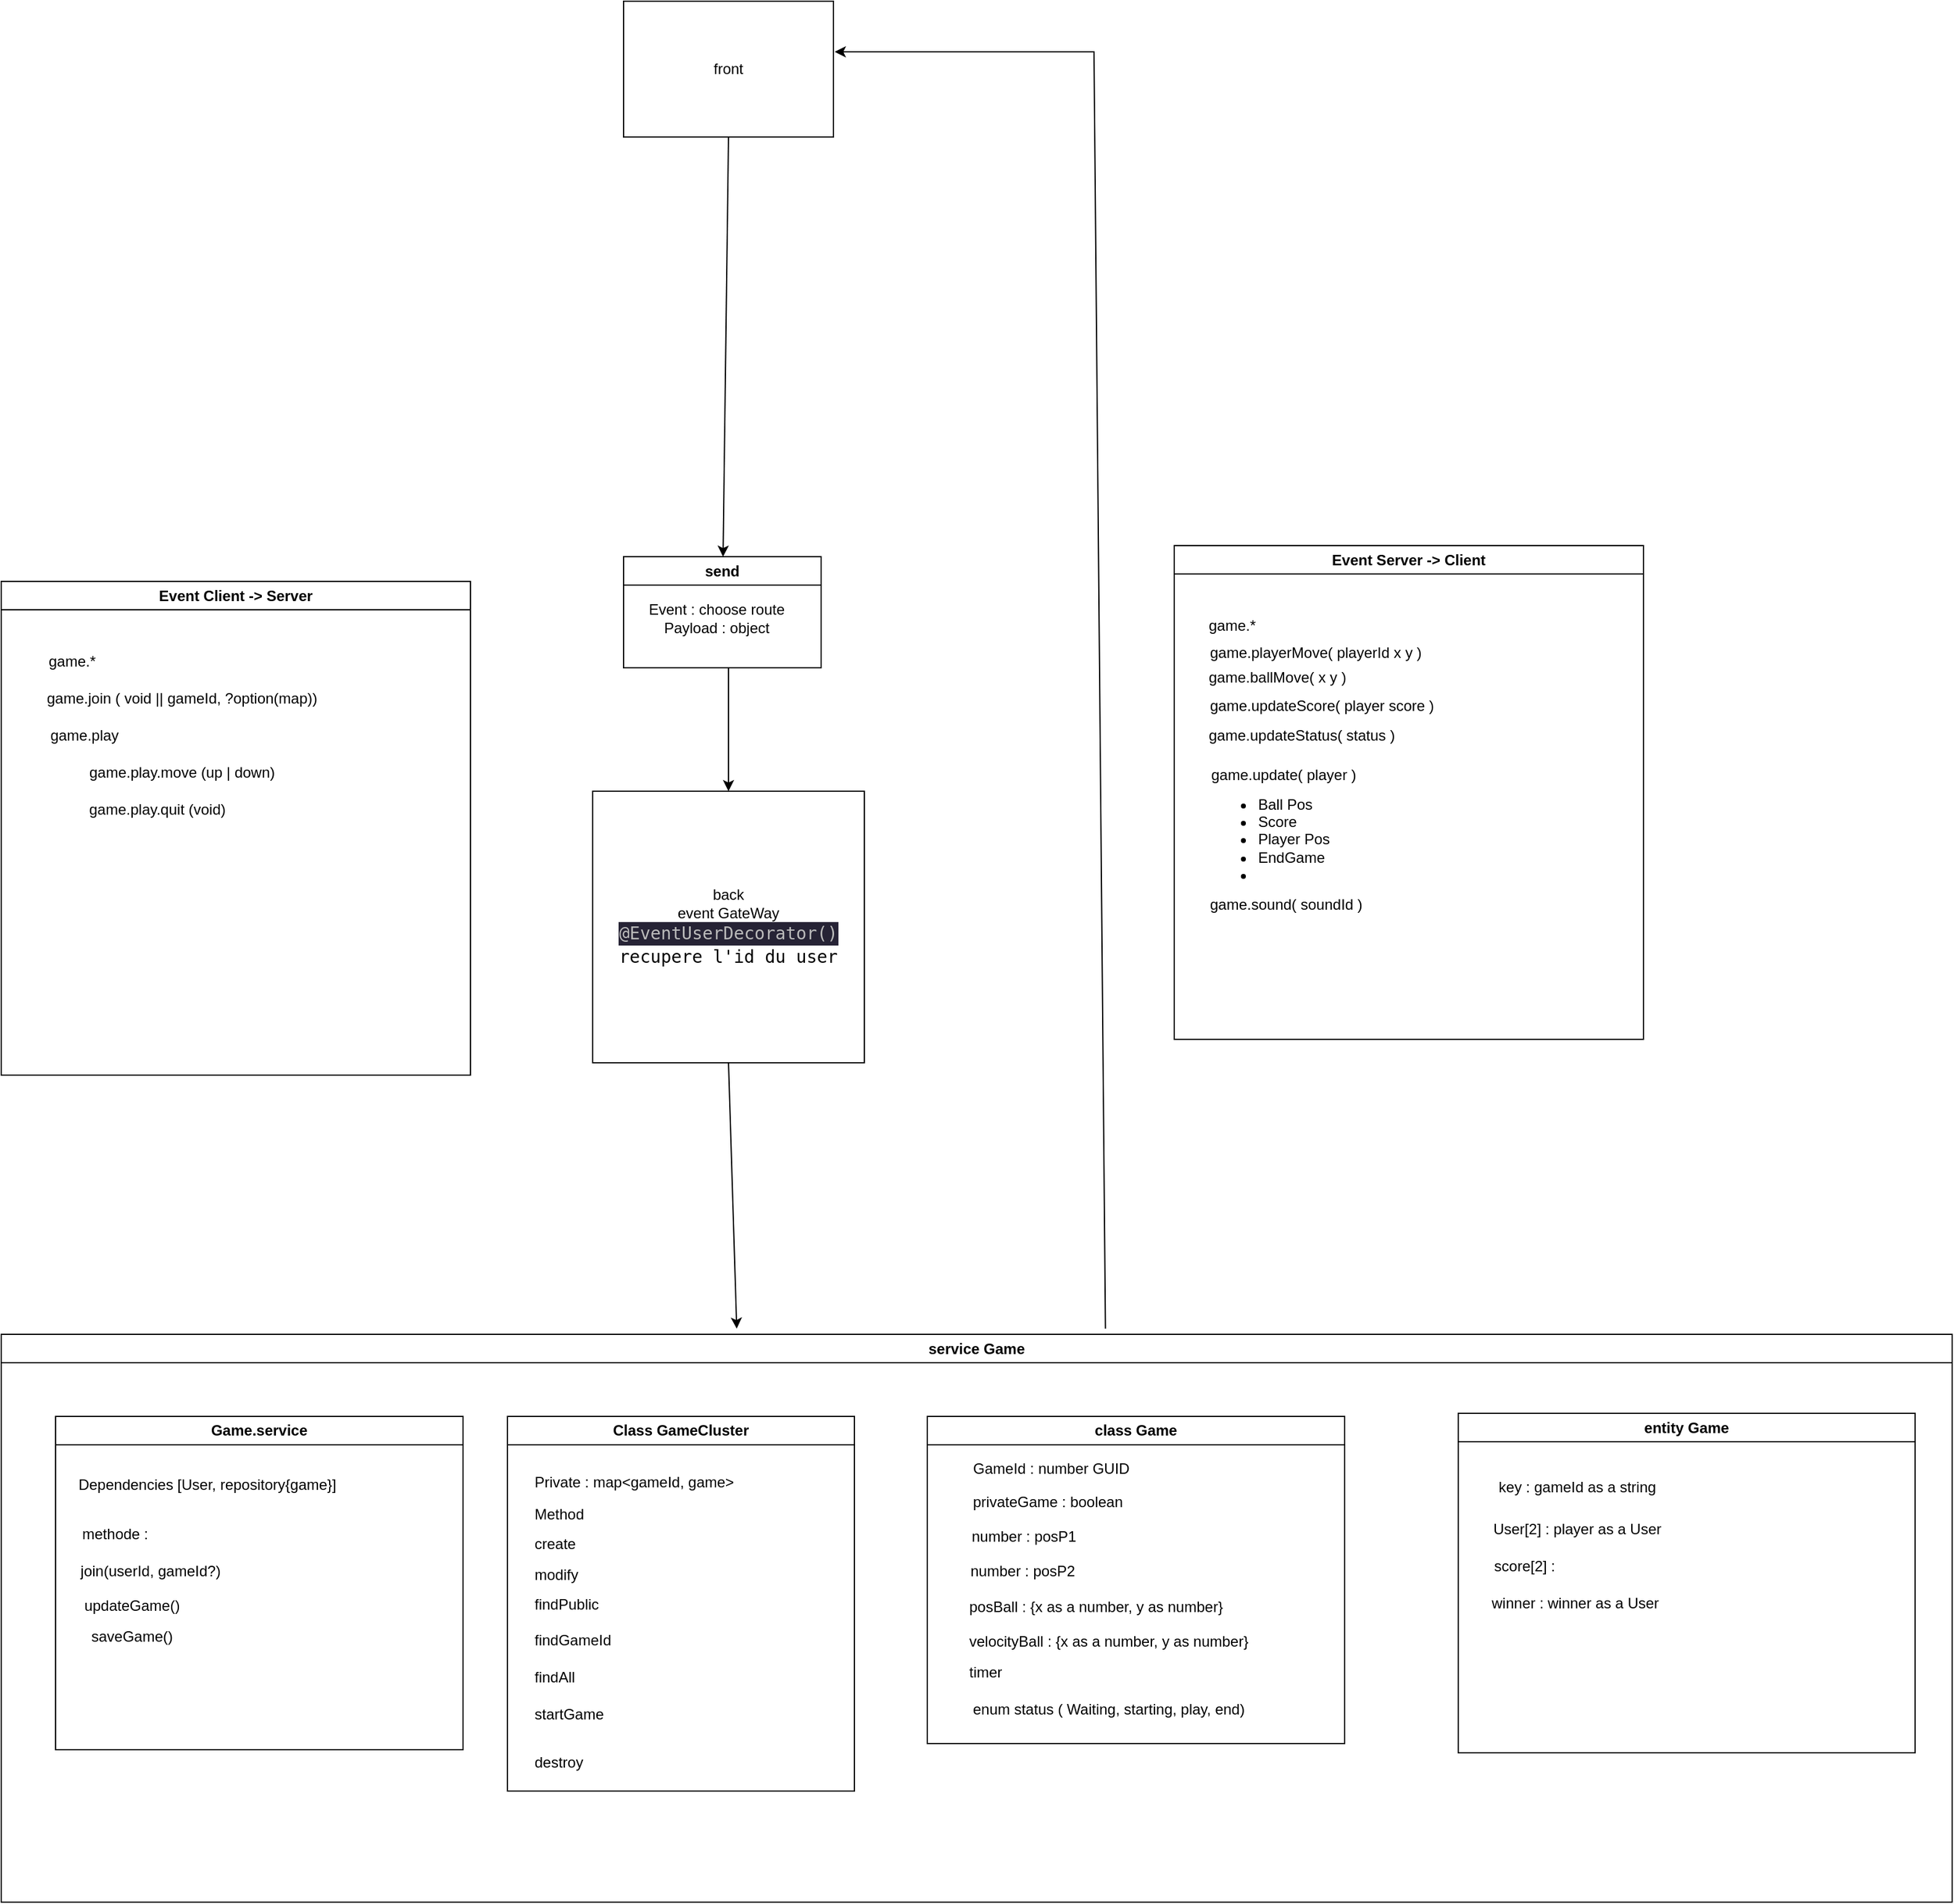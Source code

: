 <mxfile version="21.1.4" type="github">
  <diagram name="Page-1" id="fkJfNyNkWkKWQ3kY6hYl">
    <mxGraphModel dx="988" dy="1721" grid="1" gridSize="10" guides="1" tooltips="1" connect="1" arrows="1" fold="1" page="1" pageScale="1" pageWidth="827" pageHeight="1169" math="0" shadow="0">
      <root>
        <mxCell id="0" />
        <mxCell id="1" parent="0" />
        <mxCell id="iQ9Q4hPy6sdmXpYKyvZ4-1" value="front" style="rounded=0;whiteSpace=wrap;html=1;" parent="1" vertex="1">
          <mxGeometry x="544" y="-270" width="170" height="110" as="geometry" />
        </mxCell>
        <mxCell id="iQ9Q4hPy6sdmXpYKyvZ4-2" value="back&lt;br&gt;event GateWay&lt;br&gt;&lt;div style=&quot;color: rgb(187, 187, 187); background-color: rgb(38, 35, 53); font-family: &amp;quot;Droid Sans Mono&amp;quot;, &amp;quot;monospace&amp;quot;, monospace; font-size: 14px; line-height: 19px;&quot;&gt;@EventUserDecorator()&lt;/div&gt;&lt;div style=&quot;font-family: &amp;quot;Droid Sans Mono&amp;quot;, &amp;quot;monospace&amp;quot;, monospace; font-size: 14px; line-height: 19px;&quot;&gt;&lt;span style=&quot;background-color: rgb(255, 255, 255);&quot;&gt;recupere l&#39;id du user&lt;/span&gt;&lt;/div&gt;" style="whiteSpace=wrap;html=1;aspect=fixed;" parent="1" vertex="1">
          <mxGeometry x="519" y="370" width="220" height="220" as="geometry" />
        </mxCell>
        <mxCell id="iQ9Q4hPy6sdmXpYKyvZ4-5" value="" style="endArrow=classic;html=1;rounded=0;entryX=0.5;entryY=0;entryDx=0;entryDy=0;" parent="1" target="iQ9Q4hPy6sdmXpYKyvZ4-2" edge="1">
          <mxGeometry width="50" height="50" relative="1" as="geometry">
            <mxPoint x="629" y="270" as="sourcePoint" />
            <mxPoint x="620" y="570" as="targetPoint" />
          </mxGeometry>
        </mxCell>
        <mxCell id="iQ9Q4hPy6sdmXpYKyvZ4-7" value="send" style="swimlane;whiteSpace=wrap;html=1;" parent="1" vertex="1">
          <mxGeometry x="544" y="180" width="160" height="90" as="geometry" />
        </mxCell>
        <mxCell id="iQ9Q4hPy6sdmXpYKyvZ4-9" value="Event : choose route&lt;br&gt;Payload : object" style="text;html=1;align=center;verticalAlign=middle;resizable=0;points=[];autosize=1;strokeColor=none;fillColor=none;" parent="iQ9Q4hPy6sdmXpYKyvZ4-7" vertex="1">
          <mxGeometry x="10" y="30" width="130" height="40" as="geometry" />
        </mxCell>
        <mxCell id="iQ9Q4hPy6sdmXpYKyvZ4-12" value="Event Client -&amp;gt; Server" style="swimlane;whiteSpace=wrap;html=1;" parent="1" vertex="1">
          <mxGeometry x="40" y="200" width="380" height="400" as="geometry" />
        </mxCell>
        <mxCell id="iQ9Q4hPy6sdmXpYKyvZ4-15" value="game.*" style="text;html=1;align=center;verticalAlign=middle;resizable=0;points=[];autosize=1;strokeColor=none;fillColor=none;" parent="iQ9Q4hPy6sdmXpYKyvZ4-12" vertex="1">
          <mxGeometry x="27" y="50" width="60" height="30" as="geometry" />
        </mxCell>
        <mxCell id="iQ9Q4hPy6sdmXpYKyvZ4-19" value="game.join ( void || gameId, ?option(map))" style="text;html=1;align=center;verticalAlign=middle;resizable=0;points=[];autosize=1;strokeColor=none;fillColor=none;" parent="iQ9Q4hPy6sdmXpYKyvZ4-12" vertex="1">
          <mxGeometry x="26" y="80" width="240" height="30" as="geometry" />
        </mxCell>
        <mxCell id="iQ9Q4hPy6sdmXpYKyvZ4-21" value="game.play" style="text;html=1;align=center;verticalAlign=middle;resizable=0;points=[];autosize=1;strokeColor=none;fillColor=none;" parent="iQ9Q4hPy6sdmXpYKyvZ4-12" vertex="1">
          <mxGeometry x="27" y="110" width="80" height="30" as="geometry" />
        </mxCell>
        <mxCell id="iQ9Q4hPy6sdmXpYKyvZ4-22" value="game.play.move (up | down)" style="text;html=1;align=center;verticalAlign=middle;resizable=0;points=[];autosize=1;strokeColor=none;fillColor=none;" parent="iQ9Q4hPy6sdmXpYKyvZ4-12" vertex="1">
          <mxGeometry x="61" y="140" width="170" height="30" as="geometry" />
        </mxCell>
        <mxCell id="iQ9Q4hPy6sdmXpYKyvZ4-23" value="game.play.quit (void)" style="text;html=1;align=center;verticalAlign=middle;resizable=0;points=[];autosize=1;strokeColor=none;fillColor=none;" parent="iQ9Q4hPy6sdmXpYKyvZ4-12" vertex="1">
          <mxGeometry x="61" y="170" width="130" height="30" as="geometry" />
        </mxCell>
        <mxCell id="iQ9Q4hPy6sdmXpYKyvZ4-24" value="" style="endArrow=classic;html=1;rounded=0;exitX=0.5;exitY=1;exitDx=0;exitDy=0;entryX=0.377;entryY=-0.01;entryDx=0;entryDy=0;entryPerimeter=0;" parent="1" source="iQ9Q4hPy6sdmXpYKyvZ4-2" target="SIauwAjxDsFDXvZKgyOY-3" edge="1">
          <mxGeometry width="50" height="50" relative="1" as="geometry">
            <mxPoint x="570" y="680" as="sourcePoint" />
            <mxPoint x="540" y="800" as="targetPoint" />
          </mxGeometry>
        </mxCell>
        <mxCell id="iQ9Q4hPy6sdmXpYKyvZ4-79" value="" style="endArrow=classic;html=1;rounded=0;exitX=0.566;exitY=-0.01;exitDx=0;exitDy=0;exitPerimeter=0;" parent="1" edge="1" source="SIauwAjxDsFDXvZKgyOY-3">
          <mxGeometry width="50" height="50" relative="1" as="geometry">
            <mxPoint x="925" y="571" as="sourcePoint" />
            <mxPoint x="715" y="-229" as="targetPoint" />
            <Array as="points">
              <mxPoint x="925" y="-229" />
            </Array>
          </mxGeometry>
        </mxCell>
        <mxCell id="iQ9Q4hPy6sdmXpYKyvZ4-81" value="" style="endArrow=classic;html=1;rounded=0;exitX=0.5;exitY=1;exitDx=0;exitDy=0;" parent="1" source="iQ9Q4hPy6sdmXpYKyvZ4-1" target="iQ9Q4hPy6sdmXpYKyvZ4-7" edge="1">
          <mxGeometry width="50" height="50" relative="1" as="geometry">
            <mxPoint x="620" y="150" as="sourcePoint" />
            <mxPoint x="670" y="100" as="targetPoint" />
          </mxGeometry>
        </mxCell>
        <mxCell id="iQ9Q4hPy6sdmXpYKyvZ4-91" value="Event Server -&amp;gt; Client" style="swimlane;whiteSpace=wrap;html=1;" parent="1" vertex="1">
          <mxGeometry x="990" y="171" width="380" height="400" as="geometry" />
        </mxCell>
        <mxCell id="iQ9Q4hPy6sdmXpYKyvZ4-92" value="game.*" style="text;html=1;align=left;verticalAlign=middle;resizable=0;points=[];autosize=1;strokeColor=none;fillColor=none;" parent="iQ9Q4hPy6sdmXpYKyvZ4-91" vertex="1">
          <mxGeometry x="26" y="50" width="60" height="30" as="geometry" />
        </mxCell>
        <mxCell id="iQ9Q4hPy6sdmXpYKyvZ4-99" value="game.ballMove( x y )" style="text;html=1;align=left;verticalAlign=middle;resizable=0;points=[];autosize=1;strokeColor=none;fillColor=none;" parent="iQ9Q4hPy6sdmXpYKyvZ4-91" vertex="1">
          <mxGeometry x="26" y="92" width="130" height="30" as="geometry" />
        </mxCell>
        <mxCell id="iQ9Q4hPy6sdmXpYKyvZ4-102" value="&lt;ul&gt;&lt;li&gt;Ball Pos&lt;/li&gt;&lt;li&gt;Score&lt;/li&gt;&lt;li&gt;Player Pos&lt;/li&gt;&lt;li&gt;EndGame&lt;/li&gt;&lt;li&gt;&lt;br&gt;&lt;/li&gt;&lt;/ul&gt;" style="text;html=1;align=left;verticalAlign=middle;resizable=0;points=[];autosize=1;strokeColor=none;fillColor=none;" parent="iQ9Q4hPy6sdmXpYKyvZ4-91" vertex="1">
          <mxGeometry x="26" y="183" width="120" height="110" as="geometry" />
        </mxCell>
        <mxCell id="SIauwAjxDsFDXvZKgyOY-4" value="game.updateStatus( status )" style="text;html=1;align=left;verticalAlign=middle;resizable=0;points=[];autosize=1;strokeColor=none;fillColor=none;" vertex="1" parent="iQ9Q4hPy6sdmXpYKyvZ4-91">
          <mxGeometry x="26" y="139" width="170" height="30" as="geometry" />
        </mxCell>
        <mxCell id="iQ9Q4hPy6sdmXpYKyvZ4-98" value="game.playerMove( playerId x y )" style="text;html=1;align=left;verticalAlign=middle;resizable=0;points=[];autosize=1;strokeColor=none;fillColor=none;" parent="1" vertex="1">
          <mxGeometry x="1017" y="243" width="190" height="30" as="geometry" />
        </mxCell>
        <mxCell id="iQ9Q4hPy6sdmXpYKyvZ4-100" value="game.updateScore( player score )" style="text;html=1;align=left;verticalAlign=middle;resizable=0;points=[];autosize=1;strokeColor=none;fillColor=none;" parent="1" vertex="1">
          <mxGeometry x="1017" y="286" width="200" height="30" as="geometry" />
        </mxCell>
        <mxCell id="iQ9Q4hPy6sdmXpYKyvZ4-101" value="game.update( player )&lt;span style=&quot;white-space: pre;&quot;&gt; &lt;/span&gt;" style="text;html=1;align=left;verticalAlign=middle;resizable=0;points=[];autosize=1;strokeColor=none;fillColor=none;" parent="1" vertex="1">
          <mxGeometry x="1018" y="342" width="160" height="30" as="geometry" />
        </mxCell>
        <mxCell id="iQ9Q4hPy6sdmXpYKyvZ4-103" value="game.sound( soundId )&lt;span style=&quot;white-space: pre;&quot;&gt; &lt;/span&gt;" style="text;html=1;align=left;verticalAlign=middle;resizable=0;points=[];autosize=1;strokeColor=none;fillColor=none;" parent="1" vertex="1">
          <mxGeometry x="1017" y="447" width="160" height="30" as="geometry" />
        </mxCell>
        <mxCell id="SIauwAjxDsFDXvZKgyOY-3" value="service Game" style="swimlane;whiteSpace=wrap;html=1;" vertex="1" parent="1">
          <mxGeometry x="40" y="810" width="1580" height="460" as="geometry" />
        </mxCell>
        <mxCell id="iQ9Q4hPy6sdmXpYKyvZ4-30" value="Class GameCluster" style="swimlane;whiteSpace=wrap;html=1;startSize=23;" parent="SIauwAjxDsFDXvZKgyOY-3" vertex="1">
          <mxGeometry x="410" y="66.5" width="281" height="303.5" as="geometry" />
        </mxCell>
        <mxCell id="iQ9Q4hPy6sdmXpYKyvZ4-34" value="create" style="text;html=1;strokeColor=none;fillColor=none;align=left;verticalAlign=middle;whiteSpace=wrap;rounded=0;" parent="iQ9Q4hPy6sdmXpYKyvZ4-30" vertex="1">
          <mxGeometry x="20" y="88.5" width="60" height="30" as="geometry" />
        </mxCell>
        <mxCell id="iQ9Q4hPy6sdmXpYKyvZ4-36" value="modify" style="text;html=1;strokeColor=none;fillColor=none;align=left;verticalAlign=middle;whiteSpace=wrap;rounded=0;" parent="iQ9Q4hPy6sdmXpYKyvZ4-30" vertex="1">
          <mxGeometry x="20" y="113.5" width="60" height="30" as="geometry" />
        </mxCell>
        <mxCell id="iQ9Q4hPy6sdmXpYKyvZ4-37" value="findPublic" style="text;html=1;strokeColor=none;fillColor=none;align=left;verticalAlign=middle;whiteSpace=wrap;rounded=0;" parent="iQ9Q4hPy6sdmXpYKyvZ4-30" vertex="1">
          <mxGeometry x="20" y="137.5" width="60" height="29" as="geometry" />
        </mxCell>
        <mxCell id="iQ9Q4hPy6sdmXpYKyvZ4-38" value="findGameId" style="text;html=1;strokeColor=none;fillColor=none;align=left;verticalAlign=middle;whiteSpace=wrap;rounded=0;" parent="iQ9Q4hPy6sdmXpYKyvZ4-30" vertex="1">
          <mxGeometry x="20" y="166.5" width="60" height="30" as="geometry" />
        </mxCell>
        <mxCell id="iQ9Q4hPy6sdmXpYKyvZ4-39" value="destroy" style="text;html=1;strokeColor=none;fillColor=none;align=left;verticalAlign=middle;whiteSpace=wrap;rounded=0;" parent="iQ9Q4hPy6sdmXpYKyvZ4-30" vertex="1">
          <mxGeometry x="20" y="265" width="60" height="30" as="geometry" />
        </mxCell>
        <mxCell id="iQ9Q4hPy6sdmXpYKyvZ4-41" value="Method" style="text;html=1;strokeColor=none;fillColor=none;align=left;verticalAlign=middle;whiteSpace=wrap;rounded=0;" parent="iQ9Q4hPy6sdmXpYKyvZ4-30" vertex="1">
          <mxGeometry x="20" y="69.5" width="100" height="20" as="geometry" />
        </mxCell>
        <mxCell id="iQ9Q4hPy6sdmXpYKyvZ4-55" value="startGame" style="text;html=1;strokeColor=none;fillColor=none;align=left;verticalAlign=middle;whiteSpace=wrap;rounded=0;" parent="iQ9Q4hPy6sdmXpYKyvZ4-30" vertex="1">
          <mxGeometry x="20" y="226.5" width="60" height="30" as="geometry" />
        </mxCell>
        <mxCell id="iQ9Q4hPy6sdmXpYKyvZ4-62" value="Private : map&amp;lt;gameId, game&amp;gt;" style="text;html=1;strokeColor=none;fillColor=none;align=left;verticalAlign=middle;whiteSpace=wrap;rounded=0;" parent="iQ9Q4hPy6sdmXpYKyvZ4-30" vertex="1">
          <mxGeometry x="20" y="28" width="180" height="50" as="geometry" />
        </mxCell>
        <mxCell id="iQ9Q4hPy6sdmXpYKyvZ4-76" value="findAll" style="text;html=1;strokeColor=none;fillColor=none;align=left;verticalAlign=middle;whiteSpace=wrap;rounded=0;" parent="iQ9Q4hPy6sdmXpYKyvZ4-30" vertex="1">
          <mxGeometry x="20" y="196.5" width="60" height="30" as="geometry" />
        </mxCell>
        <mxCell id="iQ9Q4hPy6sdmXpYKyvZ4-4" value="Game.service" style="swimlane;whiteSpace=wrap;html=1;" parent="SIauwAjxDsFDXvZKgyOY-3" vertex="1">
          <mxGeometry x="44" y="66.5" width="330" height="270" as="geometry">
            <mxRectangle x="600" y="270" width="120" height="30" as="alternateBounds" />
          </mxGeometry>
        </mxCell>
        <mxCell id="iQ9Q4hPy6sdmXpYKyvZ4-28" value="methode :&amp;nbsp;" style="text;html=1;strokeColor=none;fillColor=none;align=center;verticalAlign=middle;whiteSpace=wrap;rounded=0;" parent="iQ9Q4hPy6sdmXpYKyvZ4-4" vertex="1">
          <mxGeometry x="20" y="80" width="60" height="30" as="geometry" />
        </mxCell>
        <mxCell id="iQ9Q4hPy6sdmXpYKyvZ4-33" value="Dependencies [User, repository{game}]" style="text;html=1;strokeColor=none;fillColor=none;align=center;verticalAlign=middle;whiteSpace=wrap;rounded=0;" parent="iQ9Q4hPy6sdmXpYKyvZ4-4" vertex="1">
          <mxGeometry x="-10" y="40" width="266" height="30" as="geometry" />
        </mxCell>
        <mxCell id="iQ9Q4hPy6sdmXpYKyvZ4-35" value="join(userId, gameId?)" style="text;html=1;strokeColor=none;fillColor=none;align=center;verticalAlign=middle;whiteSpace=wrap;rounded=0;" parent="iQ9Q4hPy6sdmXpYKyvZ4-4" vertex="1">
          <mxGeometry x="17" y="110" width="120" height="30" as="geometry" />
        </mxCell>
        <mxCell id="iQ9Q4hPy6sdmXpYKyvZ4-40" value="saveGame()" style="text;html=1;strokeColor=none;fillColor=none;align=center;verticalAlign=middle;whiteSpace=wrap;rounded=0;" parent="iQ9Q4hPy6sdmXpYKyvZ4-4" vertex="1">
          <mxGeometry x="-8" y="153.5" width="140" height="50" as="geometry" />
        </mxCell>
        <mxCell id="iQ9Q4hPy6sdmXpYKyvZ4-63" value="updateGame()" style="text;html=1;strokeColor=none;fillColor=none;align=center;verticalAlign=middle;whiteSpace=wrap;rounded=0;" parent="iQ9Q4hPy6sdmXpYKyvZ4-4" vertex="1">
          <mxGeometry x="-13" y="140" width="150" height="26.5" as="geometry" />
        </mxCell>
        <mxCell id="iQ9Q4hPy6sdmXpYKyvZ4-58" value="class Game" style="swimlane;whiteSpace=wrap;html=1;" parent="SIauwAjxDsFDXvZKgyOY-3" vertex="1">
          <mxGeometry x="750" y="66.5" width="338" height="265" as="geometry" />
        </mxCell>
        <mxCell id="iQ9Q4hPy6sdmXpYKyvZ4-53" value="posBall : {x as a number, y as number}&amp;nbsp;" style="text;html=1;align=left;verticalAlign=middle;resizable=0;points=[];autosize=1;strokeColor=none;fillColor=none;" parent="iQ9Q4hPy6sdmXpYKyvZ4-58" vertex="1">
          <mxGeometry x="32" y="139" width="230" height="30" as="geometry" />
        </mxCell>
        <mxCell id="iQ9Q4hPy6sdmXpYKyvZ4-51" value="&lt;br&gt;number : posP1&amp;nbsp;" style="text;html=1;align=left;verticalAlign=middle;resizable=0;points=[];autosize=1;strokeColor=none;fillColor=none;" parent="iQ9Q4hPy6sdmXpYKyvZ4-58" vertex="1">
          <mxGeometry x="34" y="69" width="110" height="40" as="geometry" />
        </mxCell>
        <mxCell id="iQ9Q4hPy6sdmXpYKyvZ4-52" value="&lt;br&gt;number : posP2&amp;nbsp;" style="text;html=1;align=left;verticalAlign=middle;resizable=0;points=[];autosize=1;strokeColor=none;fillColor=none;" parent="iQ9Q4hPy6sdmXpYKyvZ4-58" vertex="1">
          <mxGeometry x="33" y="97" width="110" height="40" as="geometry" />
        </mxCell>
        <mxCell id="iQ9Q4hPy6sdmXpYKyvZ4-54" value="timer" style="text;html=1;align=left;verticalAlign=middle;resizable=0;points=[];autosize=1;strokeColor=none;fillColor=none;" parent="iQ9Q4hPy6sdmXpYKyvZ4-58" vertex="1">
          <mxGeometry x="32" y="192" width="50" height="30" as="geometry" />
        </mxCell>
        <mxCell id="iQ9Q4hPy6sdmXpYKyvZ4-64" value="privateGame : boolean&lt;br&gt;" style="text;html=1;align=left;verticalAlign=middle;resizable=0;points=[];autosize=1;strokeColor=none;fillColor=none;" parent="iQ9Q4hPy6sdmXpYKyvZ4-58" vertex="1">
          <mxGeometry x="35" y="54" width="140" height="30" as="geometry" />
        </mxCell>
        <mxCell id="iQ9Q4hPy6sdmXpYKyvZ4-65" value="enum status ( Waiting, starting, play, end)" style="text;html=1;align=left;verticalAlign=middle;resizable=0;points=[];autosize=1;strokeColor=none;fillColor=none;" parent="iQ9Q4hPy6sdmXpYKyvZ4-58" vertex="1">
          <mxGeometry x="35" y="222" width="240" height="30" as="geometry" />
        </mxCell>
        <mxCell id="iQ9Q4hPy6sdmXpYKyvZ4-73" value="velocityBall : {x as a number, y as number}&amp;nbsp;" style="text;html=1;align=left;verticalAlign=middle;resizable=0;points=[];autosize=1;strokeColor=none;fillColor=none;" parent="iQ9Q4hPy6sdmXpYKyvZ4-58" vertex="1">
          <mxGeometry x="32" y="167" width="250" height="30" as="geometry" />
        </mxCell>
        <mxCell id="SIauwAjxDsFDXvZKgyOY-11" value="GameId : number GUID" style="text;html=1;strokeColor=none;fillColor=none;align=center;verticalAlign=middle;whiteSpace=wrap;rounded=0;" vertex="1" parent="iQ9Q4hPy6sdmXpYKyvZ4-58">
          <mxGeometry x="19.5" y="24" width="160.5" height="36" as="geometry" />
        </mxCell>
        <mxCell id="iQ9Q4hPy6sdmXpYKyvZ4-42" value="entity Game" style="swimlane;whiteSpace=wrap;html=1;startSize=23;" parent="SIauwAjxDsFDXvZKgyOY-3" vertex="1">
          <mxGeometry x="1180" y="64" width="370" height="275" as="geometry" />
        </mxCell>
        <mxCell id="iQ9Q4hPy6sdmXpYKyvZ4-49" value="key : gameId as a string" style="text;html=1;align=center;verticalAlign=middle;resizable=0;points=[];autosize=1;strokeColor=none;fillColor=none;" parent="iQ9Q4hPy6sdmXpYKyvZ4-42" vertex="1">
          <mxGeometry x="21" y="45" width="150" height="30" as="geometry" />
        </mxCell>
        <mxCell id="iQ9Q4hPy6sdmXpYKyvZ4-50" value="User[2] : player as a User" style="text;html=1;align=center;verticalAlign=middle;resizable=0;points=[];autosize=1;strokeColor=none;fillColor=none;" parent="iQ9Q4hPy6sdmXpYKyvZ4-42" vertex="1">
          <mxGeometry x="16" y="79" width="160" height="30" as="geometry" />
        </mxCell>
        <mxCell id="iQ9Q4hPy6sdmXpYKyvZ4-56" value="score[2] :&amp;nbsp;" style="text;html=1;align=center;verticalAlign=middle;resizable=0;points=[];autosize=1;strokeColor=none;fillColor=none;" parent="iQ9Q4hPy6sdmXpYKyvZ4-42" vertex="1">
          <mxGeometry x="15" y="109" width="80" height="30" as="geometry" />
        </mxCell>
        <mxCell id="iQ9Q4hPy6sdmXpYKyvZ4-57" value="winner : winner as a User&amp;nbsp;" style="text;html=1;align=center;verticalAlign=middle;resizable=0;points=[];autosize=1;strokeColor=none;fillColor=none;" parent="iQ9Q4hPy6sdmXpYKyvZ4-42" vertex="1">
          <mxGeometry x="16" y="139" width="160" height="30" as="geometry" />
        </mxCell>
      </root>
    </mxGraphModel>
  </diagram>
</mxfile>
